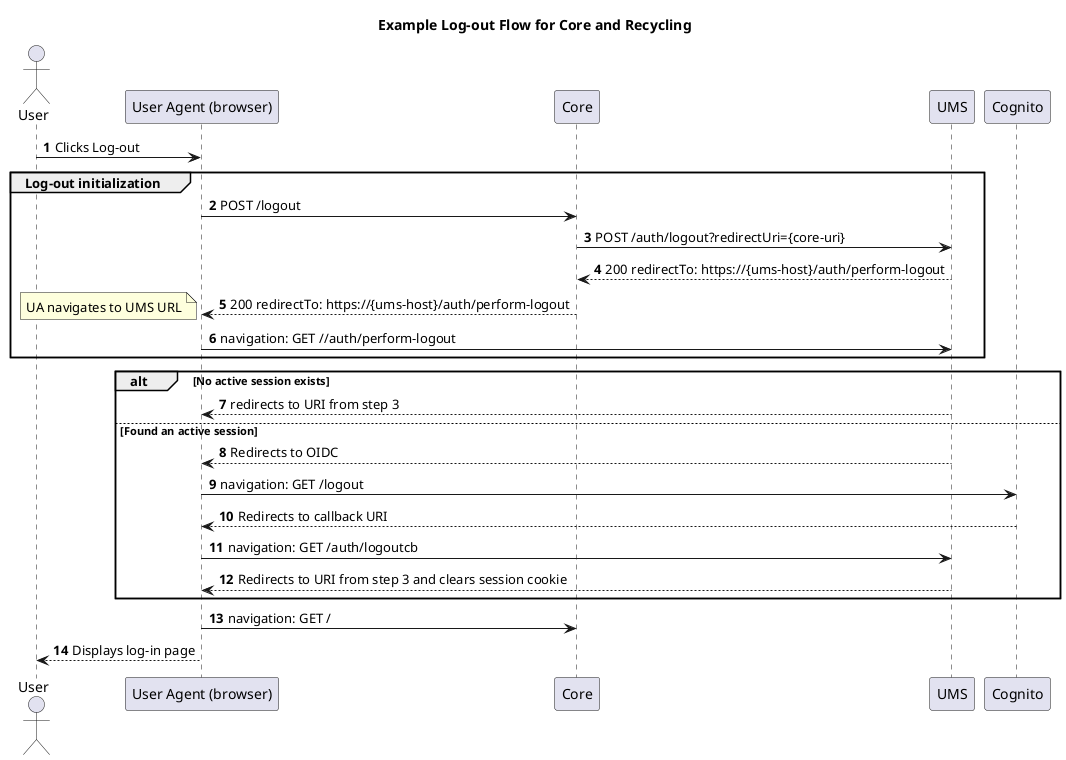 @startuml log_out

title Example Log-out Flow for Core and Recycling

autonumber

actor User as u
participant "User Agent (browser)" as ua
participant Core as core
participant UMS as ums
participant Cognito as oidc

u -> ua: Clicks Log-out

group Log-out initialization
  ua -> core: POST /logout
  core -> ums: POST /auth/logout?redirectUri={core-uri}
  ums --> core: 200 redirectTo: https://{ums-host}/auth/perform-logout

  core --> ua: 200 redirectTo: https://{ums-host}/auth/perform-logout

  note left: UA navigates to UMS URL
  ua -> ums: navigation: GET //auth/perform-logout
end

alt No active session exists
  ums --> ua: redirects to URI from step 3
else Found an active session
  ums --> ua: Redirects to OIDC

  ua -> oidc: navigation: GET /logout
  oidc --> ua: Redirects to callback URI
  ua -> ums: navigation: GET /auth/logoutcb

  ums --> ua: Redirects to URI from step 3 and clears session cookie
end
ua -> core: navigation: GET /
ua --> u: Displays log-in page
@enduml
